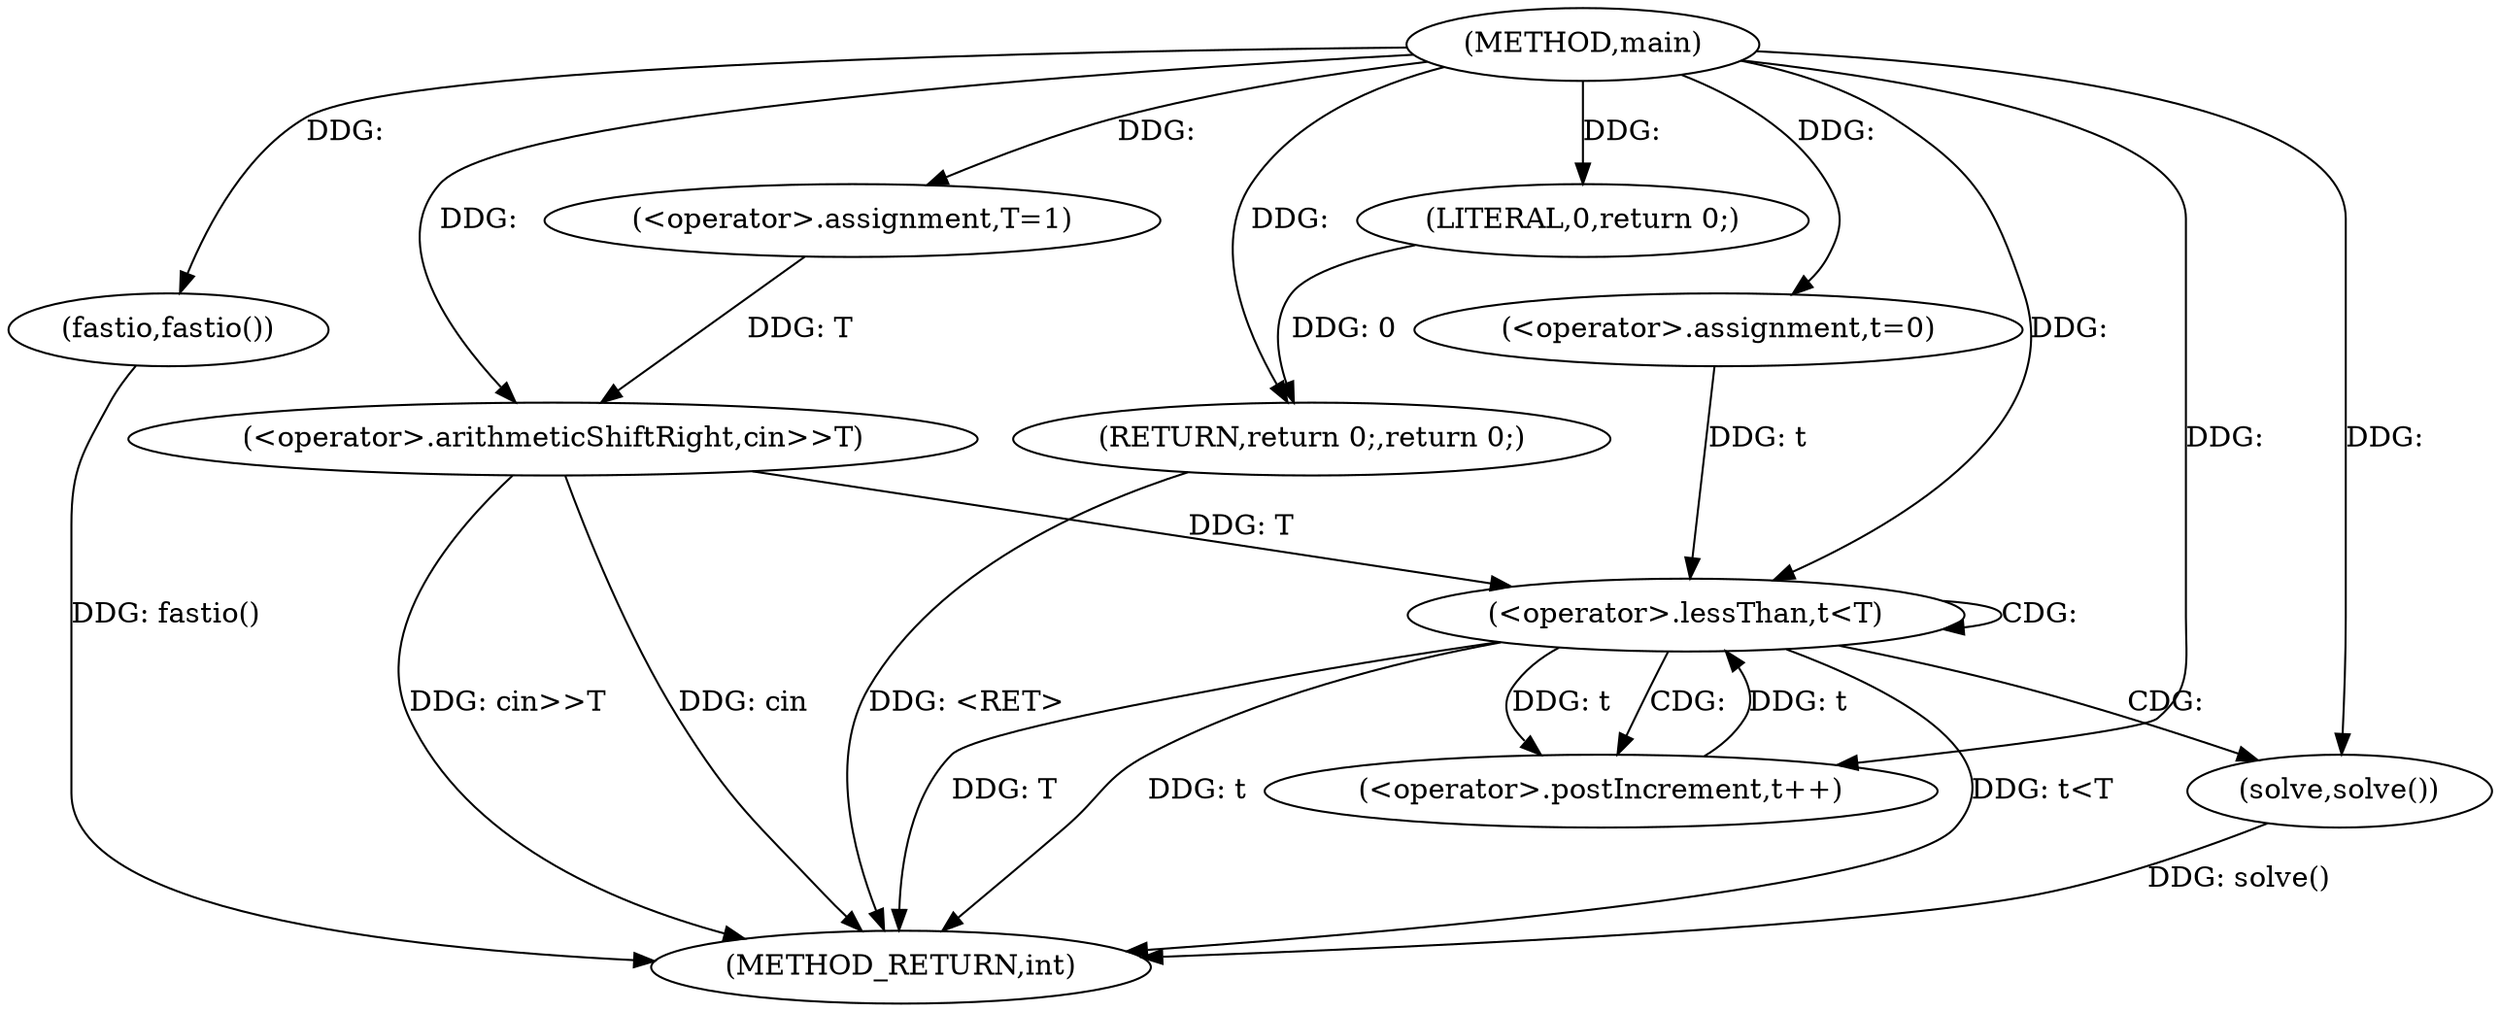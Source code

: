 digraph "main" {  
"1000312" [label = "(METHOD,main)" ]
"1000336" [label = "(METHOD_RETURN,int)" ]
"1000314" [label = "(fastio,fastio())" ]
"1000316" [label = "(<operator>.assignment,T=1)" ]
"1000319" [label = "(<operator>.arithmeticShiftRight,cin>>T)" ]
"1000334" [label = "(RETURN,return 0;,return 0;)" ]
"1000324" [label = "(<operator>.assignment,t=0)" ]
"1000327" [label = "(<operator>.lessThan,t<T)" ]
"1000330" [label = "(<operator>.postIncrement,t++)" ]
"1000335" [label = "(LITERAL,0,return 0;)" ]
"1000333" [label = "(solve,solve())" ]
  "1000314" -> "1000336"  [ label = "DDG: fastio()"] 
  "1000319" -> "1000336"  [ label = "DDG: cin>>T"] 
  "1000327" -> "1000336"  [ label = "DDG: t"] 
  "1000327" -> "1000336"  [ label = "DDG: T"] 
  "1000327" -> "1000336"  [ label = "DDG: t<T"] 
  "1000333" -> "1000336"  [ label = "DDG: solve()"] 
  "1000334" -> "1000336"  [ label = "DDG: <RET>"] 
  "1000319" -> "1000336"  [ label = "DDG: cin"] 
  "1000312" -> "1000314"  [ label = "DDG: "] 
  "1000312" -> "1000316"  [ label = "DDG: "] 
  "1000335" -> "1000334"  [ label = "DDG: 0"] 
  "1000312" -> "1000334"  [ label = "DDG: "] 
  "1000312" -> "1000319"  [ label = "DDG: "] 
  "1000316" -> "1000319"  [ label = "DDG: T"] 
  "1000312" -> "1000324"  [ label = "DDG: "] 
  "1000312" -> "1000335"  [ label = "DDG: "] 
  "1000324" -> "1000327"  [ label = "DDG: t"] 
  "1000330" -> "1000327"  [ label = "DDG: t"] 
  "1000312" -> "1000327"  [ label = "DDG: "] 
  "1000319" -> "1000327"  [ label = "DDG: T"] 
  "1000327" -> "1000330"  [ label = "DDG: t"] 
  "1000312" -> "1000330"  [ label = "DDG: "] 
  "1000312" -> "1000333"  [ label = "DDG: "] 
  "1000327" -> "1000333"  [ label = "CDG: "] 
  "1000327" -> "1000327"  [ label = "CDG: "] 
  "1000327" -> "1000330"  [ label = "CDG: "] 
}
